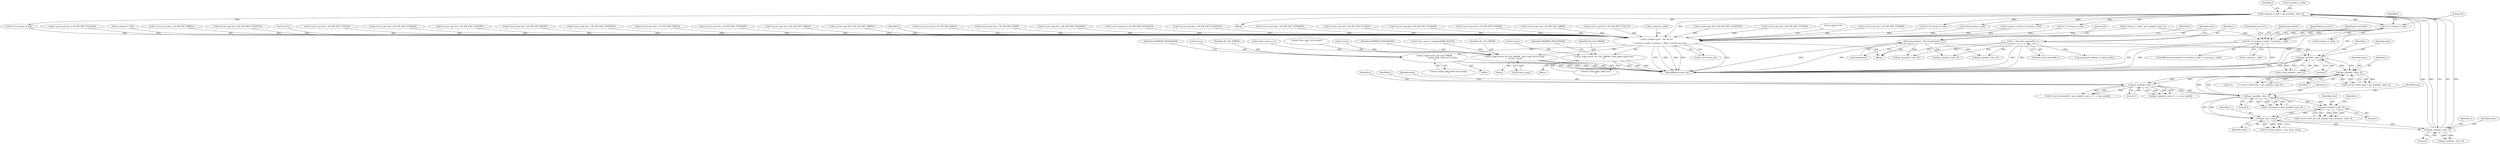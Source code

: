 digraph "0_FFmpeg_547d690d676064069d44703a1917e0dab7e33445@pointer" {
"1000480" [label="(Call,16 * f->chroma_h_shift)"];
"1000238" [label="(Call,f->chroma_h_shift = get_symbol(c, state, 0))"];
"1000242" [label="(Call,get_symbol(c, state, 0))"];
"1000235" [label="(Call,get_rac(c, state))"];
"1000227" [label="(Call,get_symbol(c, state, 0))"];
"1000211" [label="(Call,get_symbol(c, state, 0))"];
"1000171" [label="(Call,get_symbol(c, state, 0))"];
"1000138" [label="(Call,get_symbol(c, state, 0))"];
"1000113" [label="(Call,c = &f->slice_context[0]->c)"];
"1000123" [label="(Call,memset(state, 128, sizeof(state)))"];
"1000198" [label="(Call,get_symbol(c, state, 1))"];
"1000479" [label="(Call,16 * f->chroma_h_shift + f->chroma_v_shift)"];
"1000759" [label="(Call,av_dlog(f->avctx, \"%d %d %d\n\",\n            f->chroma_h_shift, f->chroma_v_shift, f->avctx->pix_fmt))"];
"1000794" [label="(Call,av_log(f->avctx, AV_LOG_ERROR, \"read_quant_table error\n\"))"];
"1000900" [label="(Call,av_log(f->avctx, AV_LOG_ERROR, \"slice count %d is invalid\n\", f->slice_count))"];
"1001160" [label="(Call,av_log(f->avctx, AV_LOG_ERROR,\n                           \"quant_table_index out of range\n\"))"];
"1000705" [label="(Call,f->avctx->pix_fmt = AV_PIX_FMT_GBRP12)"];
"1000243" [label="(Identifier,c)"];
"1000231" [label="(Call,f->chroma_planes  = get_rac(c, state))"];
"1000764" [label="(Call,f->chroma_h_shift)"];
"1000498" [label="(JumpTarget,case 0x10:)"];
"1000229" [label="(Identifier,state)"];
"1000603" [label="(Call,f->avctx->pix_fmt = AV_PIX_FMT_YUV444P16)"];
"1000482" [label="(Call,f->chroma_h_shift)"];
"1000383" [label="(Call,f->avctx->pix_fmt = AV_PIX_FMT_YUV410P)"];
"1000114" [label="(Identifier,c)"];
"1000763" [label="(Literal,\"%d %d %d\n\")"];
"1000200" [label="(Identifier,state)"];
"1000347" [label="(Call,f->avctx->pix_fmt = AV_PIX_FMT_YUV440P)"];
"1000481" [label="(Literal,16)"];
"1000207" [label="(Call,f->colorspace = get_symbol(c, state, 0))"];
"1001167" [label="(Identifier,AVERROR_INVALIDDATA)"];
"1000489" [label="(JumpTarget,case 0x00:)"];
"1000543" [label="(Call,16 * f->chroma_h_shift)"];
"1000486" [label="(Identifier,f)"];
"1000904" [label="(Identifier,AV_LOG_ERROR)"];
"1000507" [label="(JumpTarget,case 0x11:)"];
"1000171" [label="(Call,get_symbol(c, state, 0))"];
"1000499" [label="(Call,f->avctx->pix_fmt = AV_PIX_FMT_YUV422P9)"];
"1000900" [label="(Call,av_log(f->avctx, AV_LOG_ERROR, \"slice count %d is invalid\n\", f->slice_count))"];
"1000814" [label="(Call,get_symbol(c, state, 0))"];
"1000199" [label="(Identifier,c)"];
"1000767" [label="(Call,f->chroma_v_shift)"];
"1000794" [label="(Call,av_log(f->avctx, AV_LOG_ERROR, \"read_quant_table error\n\"))"];
"1000894" [label="(Call,f->slice_count <= 0)"];
"1000246" [label="(Call,f->chroma_v_shift = get_symbol(c, state, 0))"];
"1000905" [label="(Literal,\"slice count %d is invalid\n\")"];
"1000212" [label="(Identifier,c)"];
"1000516" [label="(JumpTarget,default:)"];
"1000612" [label="(Call,f->avctx->pix_fmt = AV_PIX_FMT_YUV422P16)"];
"1000123" [label="(Call,memset(state, 128, sizeof(state)))"];
"1000134" [label="(Block,)"];
"1000228" [label="(Identifier,c)"];
"1000161" [label="(Call,f->ac      = f->avctx->coder_type = get_symbol(c, state, 0))"];
"1001241" [label="(MethodReturn,static int)"];
"1000760" [label="(Call,f->avctx)"];
"1000478" [label="(ControlStructure,switch(16 * f->chroma_h_shift + f->chroma_v_shift))"];
"1000356" [label="(Call,f->avctx->pix_fmt = AV_PIX_FMT_YUV422P)"];
"1000124" [label="(Identifier,state)"];
"1000759" [label="(Call,av_dlog(f->avctx, \"%d %d %d\n\",\n            f->chroma_h_shift, f->chroma_v_shift, f->avctx->pix_fmt))"];
"1000328" [label="(Call,16 * f->chroma_h_shift)"];
"1000445" [label="(Call,f->avctx->pix_fmt = AV_PIX_FMT_YUVA420P)"];
"1000242" [label="(Call,get_symbol(c, state, 0))"];
"1000230" [label="(Literal,0)"];
"1000245" [label="(Literal,0)"];
"1000227" [label="(Call,get_symbol(c, state, 0))"];
"1000125" [label="(Literal,128)"];
"1000508" [label="(Call,f->avctx->pix_fmt = AV_PIX_FMT_YUV420P9)"];
"1000173" [label="(Identifier,state)"];
"1000962" [label="(Call,get_symbol(c, state, 0))"];
"1000479" [label="(Call,16 * f->chroma_h_shift + f->chroma_v_shift)"];
"1000741" [label="(Call,f->avctx->pix_fmt = AV_PIX_FMT_0RGB32)"];
"1000244" [label="(Identifier,state)"];
"1000131" [label="(Identifier,f)"];
"1000621" [label="(Call,f->avctx->pix_fmt = AV_PIX_FMT_YUV420P16)"];
"1000138" [label="(Call,get_symbol(c, state, 0))"];
"1000304" [label="(Call,f->avctx->pix_fmt = AV_PIX_FMT_GRAY16)"];
"1000770" [label="(Call,f->avctx->pix_fmt)"];
"1000490" [label="(Call,f->avctx->pix_fmt = AV_PIX_FMT_YUV444P9)"];
"1000901" [label="(Call,f->avctx)"];
"1000784" [label="(Call,read_quant_tables(c, f->quant_table))"];
"1000238" [label="(Call,f->chroma_h_shift = get_symbol(c, state, 0))"];
"1001160" [label="(Call,av_log(f->avctx, AV_LOG_ERROR,\n                           \"quant_table_index out of range\n\"))"];
"1000141" [label="(Literal,0)"];
"1000250" [label="(Call,get_symbol(c, state, 0))"];
"1001165" [label="(Literal,\"quant_table_index out of range\n\")"];
"1000910" [label="(Identifier,AVERROR_INVALIDDATA)"];
"1000793" [label="(Block,)"];
"1000172" [label="(Identifier,c)"];
"1000191" [label="(Call,f->state_transition[i] = get_symbol(c, state, 1) + c->one_state[i])"];
"1000140" [label="(Identifier,state)"];
"1000689" [label="(Call,f->avctx->pix_fmt = AV_PIX_FMT_GBRP10)"];
"1000139" [label="(Identifier,c)"];
"1000174" [label="(Literal,0)"];
"1001159" [label="(Block,)"];
"1001161" [label="(Call,f->avctx)"];
"1000126" [label="(Call,sizeof(state))"];
"1000480" [label="(Call,16 * f->chroma_h_shift)"];
"1000213" [label="(Identifier,state)"];
"1000198" [label="(Call,get_symbol(c, state, 1))"];
"1000906" [label="(Call,f->slice_count)"];
"1000721" [label="(Call,f->avctx->pix_fmt = AV_PIX_FMT_GBRP14)"];
"1000801" [label="(Identifier,AVERROR_INVALIDDATA)"];
"1000899" [label="(Block,)"];
"1000778" [label="(Identifier,f)"];
"1001164" [label="(Identifier,AV_LOG_ERROR)"];
"1000417" [label="(Call,16*f->chroma_h_shift)"];
"1001147" [label="(Call,get_symbol(c, state, 0))"];
"1000204" [label="(Identifier,c)"];
"1000733" [label="(Call,f->avctx->pix_fmt = AV_PIX_FMT_RGB32)"];
"1000201" [label="(Literal,1)"];
"1000165" [label="(Call,f->avctx->coder_type = get_symbol(c, state, 0))"];
"1000197" [label="(Call,get_symbol(c, state, 1) + c->one_state[i])"];
"1000648" [label="(Call,f->chroma_h_shift || f->chroma_v_shift)"];
"1000593" [label="(Call,16 * f->chroma_h_shift)"];
"1000237" [label="(Identifier,state)"];
"1000113" [label="(Call,c = &f->slice_context[0]->c)"];
"1000235" [label="(Call,get_rac(c, state))"];
"1000296" [label="(Call,f->avctx->pix_fmt = AV_PIX_FMT_GRAY8)"];
"1000436" [label="(Call,f->avctx->pix_fmt = AV_PIX_FMT_YUVA422P)"];
"1000798" [label="(Identifier,AV_LOG_ERROR)"];
"1000562" [label="(Call,f->avctx->pix_fmt = AV_PIX_FMT_YUV422P10)"];
"1000214" [label="(Literal,0)"];
"1000485" [label="(Call,f->chroma_v_shift)"];
"1000571" [label="(Call,f->avctx->pix_fmt = AV_PIX_FMT_YUV420P10)"];
"1000553" [label="(Call,f->avctx->pix_fmt = AV_PIX_FMT_YUV444P10)"];
"1000248" [label="(Identifier,f)"];
"1000365" [label="(Call,f->avctx->pix_fmt = AV_PIX_FMT_YUV420P)"];
"1000795" [label="(Call,f->avctx)"];
"1000221" [label="(Call,f->avctx->bits_per_raw_sample = get_symbol(c, state, 0))"];
"1000427" [label="(Call,f->avctx->pix_fmt = AV_PIX_FMT_YUVA444P)"];
"1000338" [label="(Call,f->avctx->pix_fmt = AV_PIX_FMT_YUV444P)"];
"1000136" [label="(Call,v= get_symbol(c, state, 0))"];
"1000673" [label="(Call,f->avctx->pix_fmt = AV_PIX_FMT_GBRP9)"];
"1000374" [label="(Call,f->avctx->pix_fmt = AV_PIX_FMT_YUV411P)"];
"1000236" [label="(Identifier,c)"];
"1000799" [label="(Literal,\"read_quant_table error\n\")"];
"1000115" [label="(Call,&f->slice_context[0]->c)"];
"1000887" [label="(Call,f->slice_count > (unsigned)MAX_SLICES)"];
"1000104" [label="(Block,)"];
"1000211" [label="(Call,get_symbol(c, state, 0))"];
"1000239" [label="(Call,f->chroma_h_shift)"];
"1000480" -> "1000479"  [label="AST: "];
"1000480" -> "1000482"  [label="CFG: "];
"1000481" -> "1000480"  [label="AST: "];
"1000482" -> "1000480"  [label="AST: "];
"1000486" -> "1000480"  [label="CFG: "];
"1000480" -> "1001241"  [label="DDG: "];
"1000480" -> "1000479"  [label="DDG: "];
"1000480" -> "1000479"  [label="DDG: "];
"1000238" -> "1000480"  [label="DDG: "];
"1000480" -> "1000759"  [label="DDG: "];
"1000238" -> "1000134"  [label="AST: "];
"1000238" -> "1000242"  [label="CFG: "];
"1000239" -> "1000238"  [label="AST: "];
"1000242" -> "1000238"  [label="AST: "];
"1000248" -> "1000238"  [label="CFG: "];
"1000238" -> "1001241"  [label="DDG: "];
"1000242" -> "1000238"  [label="DDG: "];
"1000242" -> "1000238"  [label="DDG: "];
"1000242" -> "1000238"  [label="DDG: "];
"1000238" -> "1000328"  [label="DDG: "];
"1000238" -> "1000417"  [label="DDG: "];
"1000238" -> "1000543"  [label="DDG: "];
"1000238" -> "1000593"  [label="DDG: "];
"1000238" -> "1000648"  [label="DDG: "];
"1000238" -> "1000759"  [label="DDG: "];
"1000242" -> "1000245"  [label="CFG: "];
"1000243" -> "1000242"  [label="AST: "];
"1000244" -> "1000242"  [label="AST: "];
"1000245" -> "1000242"  [label="AST: "];
"1000235" -> "1000242"  [label="DDG: "];
"1000235" -> "1000242"  [label="DDG: "];
"1000242" -> "1000250"  [label="DDG: "];
"1000242" -> "1000250"  [label="DDG: "];
"1000235" -> "1000231"  [label="AST: "];
"1000235" -> "1000237"  [label="CFG: "];
"1000236" -> "1000235"  [label="AST: "];
"1000237" -> "1000235"  [label="AST: "];
"1000231" -> "1000235"  [label="CFG: "];
"1000235" -> "1000231"  [label="DDG: "];
"1000235" -> "1000231"  [label="DDG: "];
"1000227" -> "1000235"  [label="DDG: "];
"1000227" -> "1000235"  [label="DDG: "];
"1000211" -> "1000235"  [label="DDG: "];
"1000211" -> "1000235"  [label="DDG: "];
"1000227" -> "1000221"  [label="AST: "];
"1000227" -> "1000230"  [label="CFG: "];
"1000228" -> "1000227"  [label="AST: "];
"1000229" -> "1000227"  [label="AST: "];
"1000230" -> "1000227"  [label="AST: "];
"1000221" -> "1000227"  [label="CFG: "];
"1000227" -> "1000221"  [label="DDG: "];
"1000227" -> "1000221"  [label="DDG: "];
"1000227" -> "1000221"  [label="DDG: "];
"1000211" -> "1000227"  [label="DDG: "];
"1000211" -> "1000227"  [label="DDG: "];
"1000211" -> "1000207"  [label="AST: "];
"1000211" -> "1000214"  [label="CFG: "];
"1000212" -> "1000211"  [label="AST: "];
"1000213" -> "1000211"  [label="AST: "];
"1000214" -> "1000211"  [label="AST: "];
"1000207" -> "1000211"  [label="CFG: "];
"1000211" -> "1000207"  [label="DDG: "];
"1000211" -> "1000207"  [label="DDG: "];
"1000211" -> "1000207"  [label="DDG: "];
"1000171" -> "1000211"  [label="DDG: "];
"1000171" -> "1000211"  [label="DDG: "];
"1000198" -> "1000211"  [label="DDG: "];
"1000198" -> "1000211"  [label="DDG: "];
"1000171" -> "1000165"  [label="AST: "];
"1000171" -> "1000174"  [label="CFG: "];
"1000172" -> "1000171"  [label="AST: "];
"1000173" -> "1000171"  [label="AST: "];
"1000174" -> "1000171"  [label="AST: "];
"1000165" -> "1000171"  [label="CFG: "];
"1000171" -> "1000161"  [label="DDG: "];
"1000171" -> "1000161"  [label="DDG: "];
"1000171" -> "1000161"  [label="DDG: "];
"1000171" -> "1000165"  [label="DDG: "];
"1000171" -> "1000165"  [label="DDG: "];
"1000171" -> "1000165"  [label="DDG: "];
"1000138" -> "1000171"  [label="DDG: "];
"1000138" -> "1000171"  [label="DDG: "];
"1000171" -> "1000198"  [label="DDG: "];
"1000171" -> "1000198"  [label="DDG: "];
"1000138" -> "1000136"  [label="AST: "];
"1000138" -> "1000141"  [label="CFG: "];
"1000139" -> "1000138"  [label="AST: "];
"1000140" -> "1000138"  [label="AST: "];
"1000141" -> "1000138"  [label="AST: "];
"1000136" -> "1000138"  [label="CFG: "];
"1000138" -> "1001241"  [label="DDG: "];
"1000138" -> "1001241"  [label="DDG: "];
"1000138" -> "1000136"  [label="DDG: "];
"1000138" -> "1000136"  [label="DDG: "];
"1000138" -> "1000136"  [label="DDG: "];
"1000113" -> "1000138"  [label="DDG: "];
"1000123" -> "1000138"  [label="DDG: "];
"1000113" -> "1000104"  [label="AST: "];
"1000113" -> "1000115"  [label="CFG: "];
"1000114" -> "1000113"  [label="AST: "];
"1000115" -> "1000113"  [label="AST: "];
"1000124" -> "1000113"  [label="CFG: "];
"1000113" -> "1001241"  [label="DDG: "];
"1000113" -> "1001241"  [label="DDG: "];
"1000113" -> "1000784"  [label="DDG: "];
"1000113" -> "1000814"  [label="DDG: "];
"1000113" -> "1000962"  [label="DDG: "];
"1000113" -> "1001147"  [label="DDG: "];
"1000123" -> "1000104"  [label="AST: "];
"1000123" -> "1000126"  [label="CFG: "];
"1000124" -> "1000123"  [label="AST: "];
"1000125" -> "1000123"  [label="AST: "];
"1000126" -> "1000123"  [label="AST: "];
"1000131" -> "1000123"  [label="CFG: "];
"1000123" -> "1001241"  [label="DDG: "];
"1000123" -> "1001241"  [label="DDG: "];
"1000123" -> "1000814"  [label="DDG: "];
"1000123" -> "1000962"  [label="DDG: "];
"1000123" -> "1001147"  [label="DDG: "];
"1000198" -> "1000197"  [label="AST: "];
"1000198" -> "1000201"  [label="CFG: "];
"1000199" -> "1000198"  [label="AST: "];
"1000200" -> "1000198"  [label="AST: "];
"1000201" -> "1000198"  [label="AST: "];
"1000204" -> "1000198"  [label="CFG: "];
"1000198" -> "1000191"  [label="DDG: "];
"1000198" -> "1000191"  [label="DDG: "];
"1000198" -> "1000191"  [label="DDG: "];
"1000198" -> "1000197"  [label="DDG: "];
"1000198" -> "1000197"  [label="DDG: "];
"1000198" -> "1000197"  [label="DDG: "];
"1000479" -> "1000478"  [label="AST: "];
"1000479" -> "1000485"  [label="CFG: "];
"1000485" -> "1000479"  [label="AST: "];
"1000489" -> "1000479"  [label="CFG: "];
"1000498" -> "1000479"  [label="CFG: "];
"1000507" -> "1000479"  [label="CFG: "];
"1000516" -> "1000479"  [label="CFG: "];
"1000479" -> "1001241"  [label="DDG: "];
"1000479" -> "1001241"  [label="DDG: "];
"1000479" -> "1001241"  [label="DDG: "];
"1000246" -> "1000479"  [label="DDG: "];
"1000759" -> "1000104"  [label="AST: "];
"1000759" -> "1000770"  [label="CFG: "];
"1000760" -> "1000759"  [label="AST: "];
"1000763" -> "1000759"  [label="AST: "];
"1000764" -> "1000759"  [label="AST: "];
"1000767" -> "1000759"  [label="AST: "];
"1000770" -> "1000759"  [label="AST: "];
"1000778" -> "1000759"  [label="CFG: "];
"1000759" -> "1001241"  [label="DDG: "];
"1000759" -> "1001241"  [label="DDG: "];
"1000759" -> "1001241"  [label="DDG: "];
"1000759" -> "1001241"  [label="DDG: "];
"1000759" -> "1001241"  [label="DDG: "];
"1000328" -> "1000759"  [label="DDG: "];
"1000648" -> "1000759"  [label="DDG: "];
"1000648" -> "1000759"  [label="DDG: "];
"1000543" -> "1000759"  [label="DDG: "];
"1000417" -> "1000759"  [label="DDG: "];
"1000593" -> "1000759"  [label="DDG: "];
"1000246" -> "1000759"  [label="DDG: "];
"1000338" -> "1000759"  [label="DDG: "];
"1000621" -> "1000759"  [label="DDG: "];
"1000374" -> "1000759"  [label="DDG: "];
"1000562" -> "1000759"  [label="DDG: "];
"1000733" -> "1000759"  [label="DDG: "];
"1000383" -> "1000759"  [label="DDG: "];
"1000356" -> "1000759"  [label="DDG: "];
"1000304" -> "1000759"  [label="DDG: "];
"1000347" -> "1000759"  [label="DDG: "];
"1000705" -> "1000759"  [label="DDG: "];
"1000296" -> "1000759"  [label="DDG: "];
"1000721" -> "1000759"  [label="DDG: "];
"1000741" -> "1000759"  [label="DDG: "];
"1000427" -> "1000759"  [label="DDG: "];
"1000436" -> "1000759"  [label="DDG: "];
"1000508" -> "1000759"  [label="DDG: "];
"1000689" -> "1000759"  [label="DDG: "];
"1000612" -> "1000759"  [label="DDG: "];
"1000553" -> "1000759"  [label="DDG: "];
"1000445" -> "1000759"  [label="DDG: "];
"1000673" -> "1000759"  [label="DDG: "];
"1000603" -> "1000759"  [label="DDG: "];
"1000490" -> "1000759"  [label="DDG: "];
"1000499" -> "1000759"  [label="DDG: "];
"1000365" -> "1000759"  [label="DDG: "];
"1000571" -> "1000759"  [label="DDG: "];
"1000759" -> "1000794"  [label="DDG: "];
"1000759" -> "1000900"  [label="DDG: "];
"1000759" -> "1001160"  [label="DDG: "];
"1000794" -> "1000793"  [label="AST: "];
"1000794" -> "1000799"  [label="CFG: "];
"1000795" -> "1000794"  [label="AST: "];
"1000798" -> "1000794"  [label="AST: "];
"1000799" -> "1000794"  [label="AST: "];
"1000801" -> "1000794"  [label="CFG: "];
"1000794" -> "1001241"  [label="DDG: "];
"1000794" -> "1001241"  [label="DDG: "];
"1000794" -> "1001241"  [label="DDG: "];
"1000900" -> "1000899"  [label="AST: "];
"1000900" -> "1000906"  [label="CFG: "];
"1000901" -> "1000900"  [label="AST: "];
"1000904" -> "1000900"  [label="AST: "];
"1000905" -> "1000900"  [label="AST: "];
"1000906" -> "1000900"  [label="AST: "];
"1000910" -> "1000900"  [label="CFG: "];
"1000900" -> "1001241"  [label="DDG: "];
"1000900" -> "1001241"  [label="DDG: "];
"1000900" -> "1001241"  [label="DDG: "];
"1000900" -> "1001241"  [label="DDG: "];
"1000894" -> "1000900"  [label="DDG: "];
"1000887" -> "1000900"  [label="DDG: "];
"1001160" -> "1001159"  [label="AST: "];
"1001160" -> "1001165"  [label="CFG: "];
"1001161" -> "1001160"  [label="AST: "];
"1001164" -> "1001160"  [label="AST: "];
"1001165" -> "1001160"  [label="AST: "];
"1001167" -> "1001160"  [label="CFG: "];
"1001160" -> "1001241"  [label="DDG: "];
"1001160" -> "1001241"  [label="DDG: "];
"1001160" -> "1001241"  [label="DDG: "];
}
